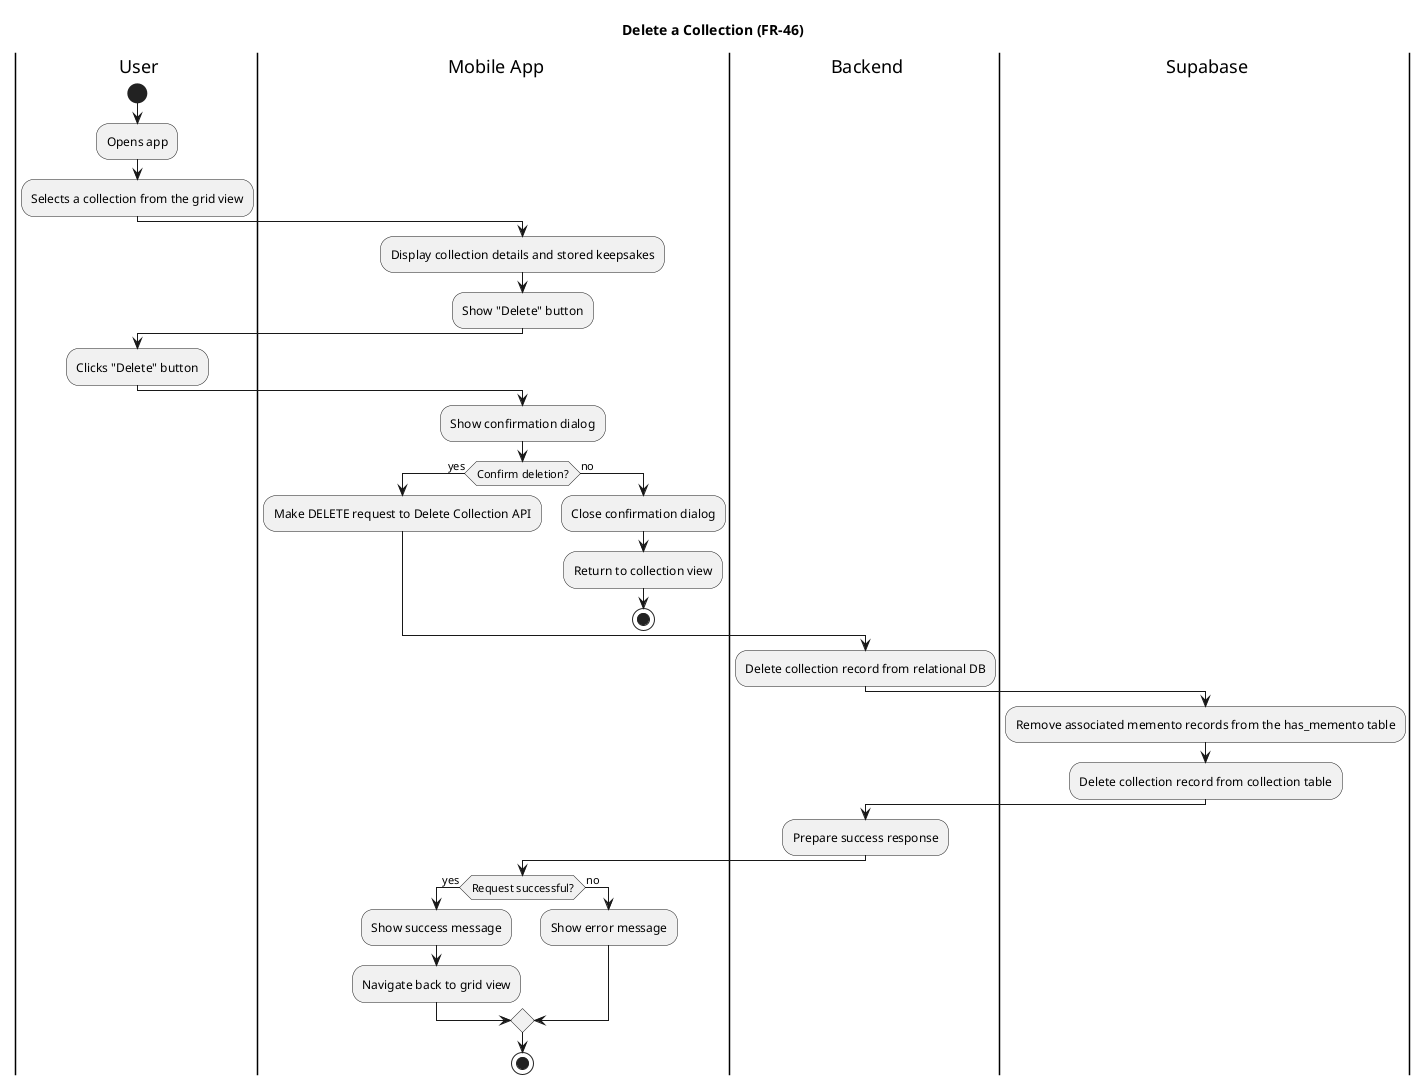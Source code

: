 @startuml
title Delete a Collection (FR-46)

|user| User
|mobile| Mobile App
|backend| Backend
|db| Supabase

|user|
start
:Opens app;
:Selects a collection from the grid view;

|mobile|
:Display collection details and stored keepsakes;
:Show "Delete" button;

|user|
:Clicks "Delete" button;

|mobile|
:Show confirmation dialog;
if (Confirm deletion?) is (yes) then
  :Make DELETE request to Delete Collection API;
else (no)
  :Close confirmation dialog;
  :Return to collection view;
  stop
endif

|backend|
:Delete collection record from relational DB;
|db|
:Remove associated memento records from the has_memento table;
:Delete collection record from collection table;

|backend|
:Prepare success response;

|mobile|
if (Request successful?) is (yes) then
  :Show success message;
  :Navigate back to grid view;
else (no)
  :Show error message;
endif

stop
@enduml
